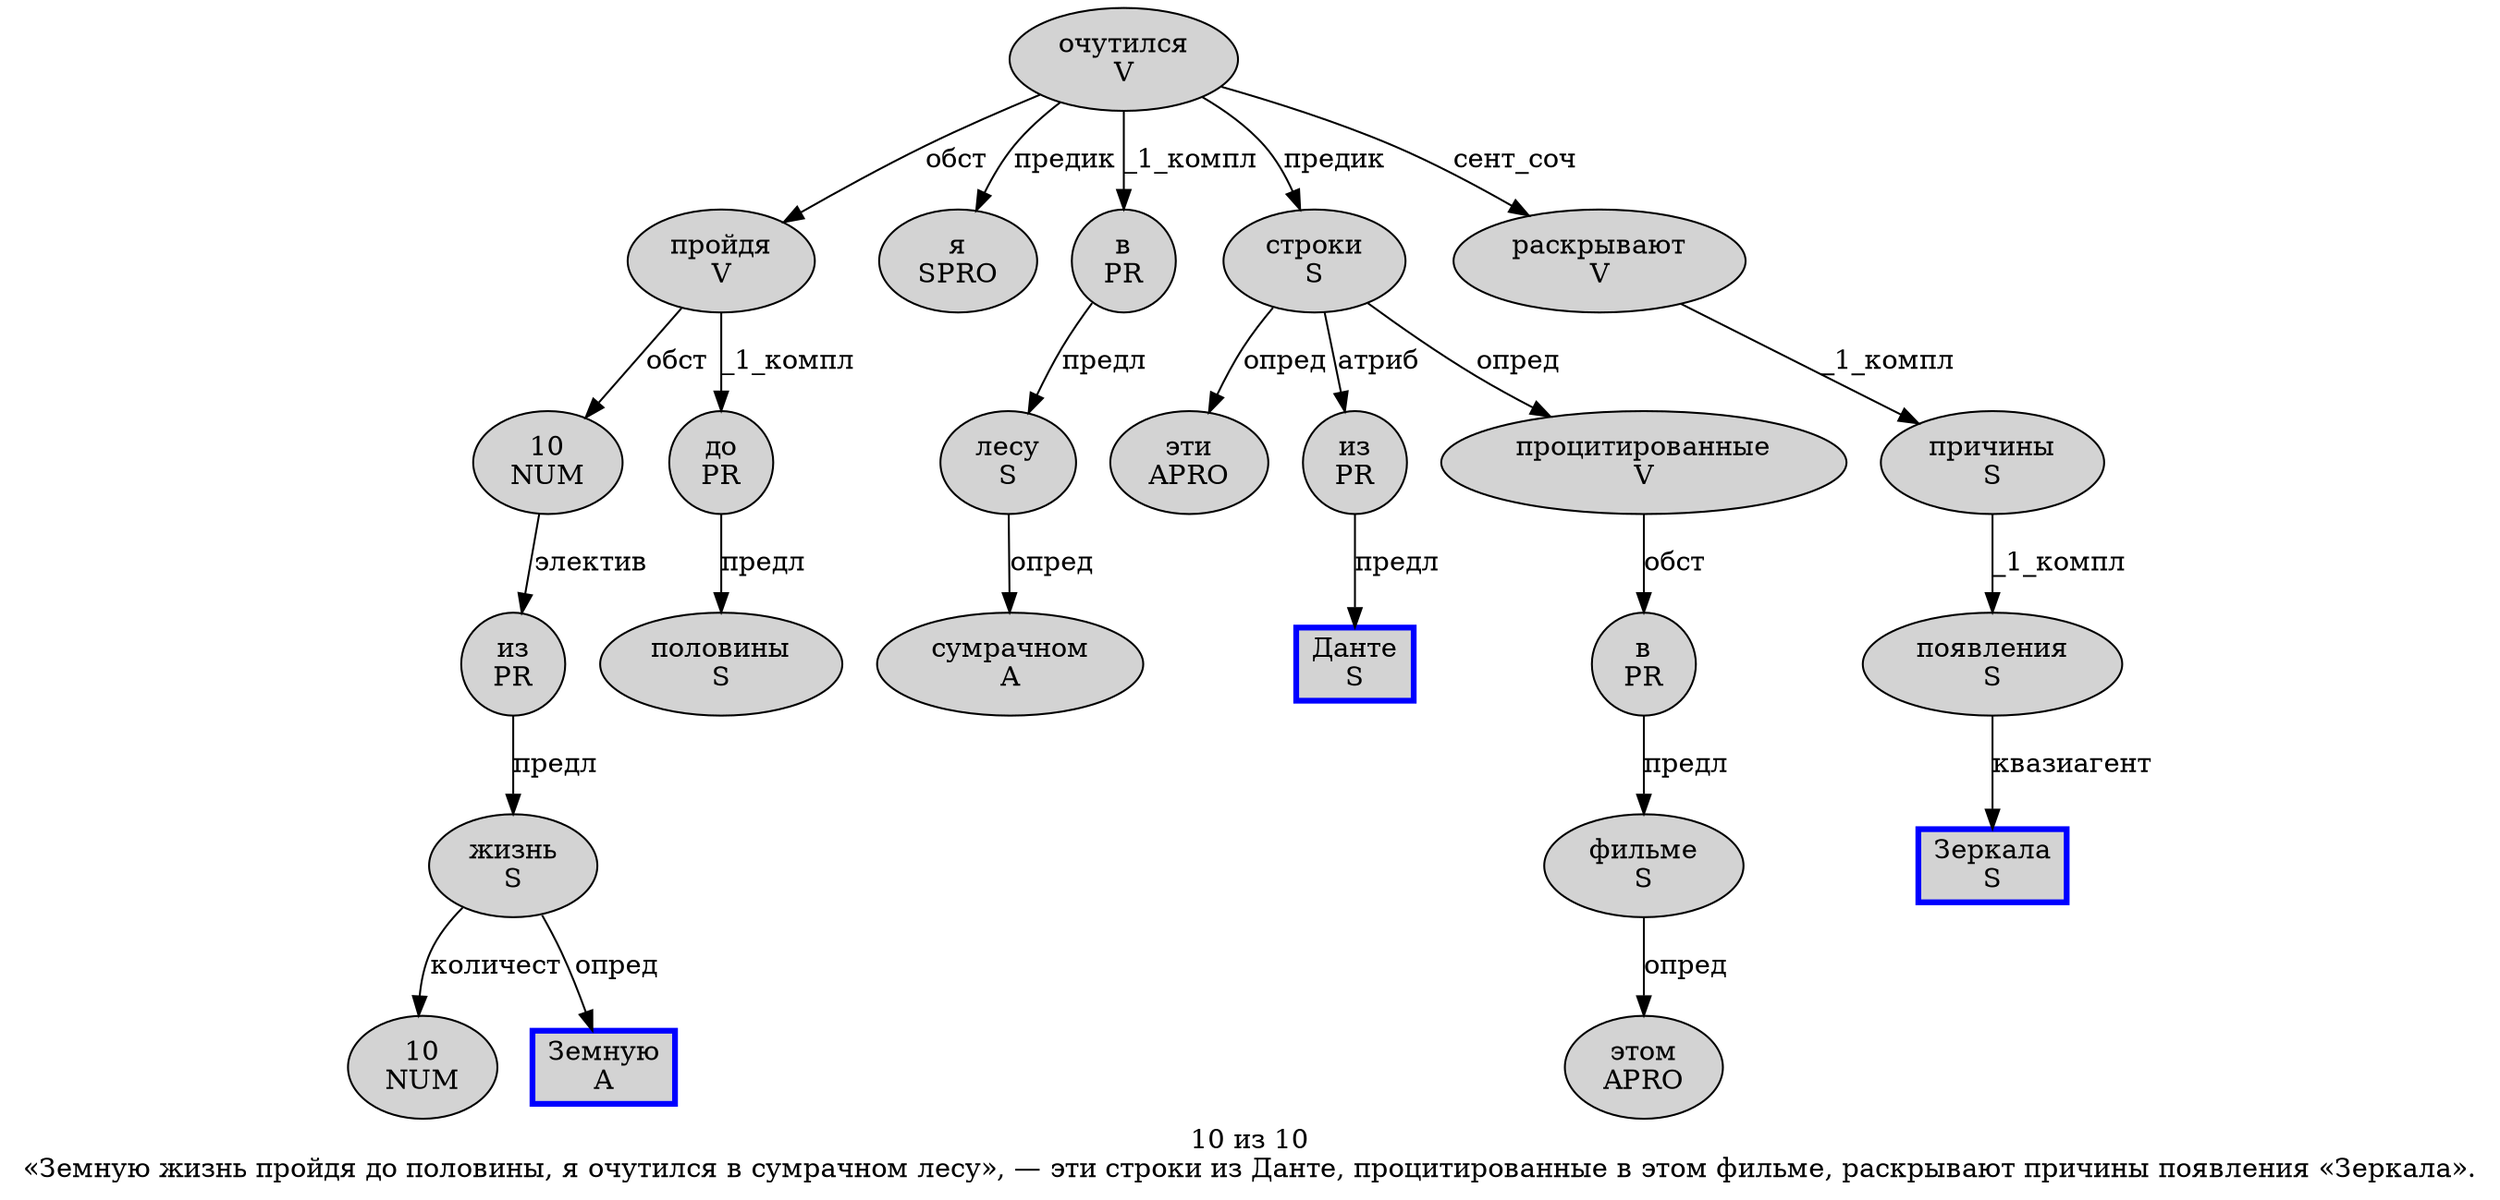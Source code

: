 digraph SENTENCE_2016 {
	graph [label="10 из 10
«Земную жизнь пройдя до половины, я очутился в сумрачном лесу», — эти строки из Данте, процитированные в этом фильме, раскрывают причины появления «Зеркала»."]
	node [style=filled]
		0 [label="10
NUM" color="" fillcolor=lightgray penwidth=1 shape=ellipse]
		1 [label="из
PR" color="" fillcolor=lightgray penwidth=1 shape=ellipse]
		2 [label="10
NUM" color="" fillcolor=lightgray penwidth=1 shape=ellipse]
		4 [label="Земную
A" color=blue fillcolor=lightgray penwidth=3 shape=box]
		5 [label="жизнь
S" color="" fillcolor=lightgray penwidth=1 shape=ellipse]
		6 [label="пройдя
V" color="" fillcolor=lightgray penwidth=1 shape=ellipse]
		7 [label="до
PR" color="" fillcolor=lightgray penwidth=1 shape=ellipse]
		8 [label="половины
S" color="" fillcolor=lightgray penwidth=1 shape=ellipse]
		10 [label="я
SPRO" color="" fillcolor=lightgray penwidth=1 shape=ellipse]
		11 [label="очутился
V" color="" fillcolor=lightgray penwidth=1 shape=ellipse]
		12 [label="в
PR" color="" fillcolor=lightgray penwidth=1 shape=ellipse]
		13 [label="сумрачном
A" color="" fillcolor=lightgray penwidth=1 shape=ellipse]
		14 [label="лесу
S" color="" fillcolor=lightgray penwidth=1 shape=ellipse]
		18 [label="эти
APRO" color="" fillcolor=lightgray penwidth=1 shape=ellipse]
		19 [label="строки
S" color="" fillcolor=lightgray penwidth=1 shape=ellipse]
		20 [label="из
PR" color="" fillcolor=lightgray penwidth=1 shape=ellipse]
		21 [label="Данте
S" color=blue fillcolor=lightgray penwidth=3 shape=box]
		23 [label="процитированные
V" color="" fillcolor=lightgray penwidth=1 shape=ellipse]
		24 [label="в
PR" color="" fillcolor=lightgray penwidth=1 shape=ellipse]
		25 [label="этом
APRO" color="" fillcolor=lightgray penwidth=1 shape=ellipse]
		26 [label="фильме
S" color="" fillcolor=lightgray penwidth=1 shape=ellipse]
		28 [label="раскрывают
V" color="" fillcolor=lightgray penwidth=1 shape=ellipse]
		29 [label="причины
S" color="" fillcolor=lightgray penwidth=1 shape=ellipse]
		30 [label="появления
S" color="" fillcolor=lightgray penwidth=1 shape=ellipse]
		32 [label="Зеркала
S" color=blue fillcolor=lightgray penwidth=3 shape=box]
			0 -> 1 [label="электив"]
			24 -> 26 [label="предл"]
			23 -> 24 [label="обст"]
			6 -> 0 [label="обст"]
			6 -> 7 [label="_1_компл"]
			11 -> 6 [label="обст"]
			11 -> 10 [label="предик"]
			11 -> 12 [label="_1_компл"]
			11 -> 19 [label="предик"]
			11 -> 28 [label="сент_соч"]
			19 -> 18 [label="опред"]
			19 -> 20 [label="атриб"]
			19 -> 23 [label="опред"]
			26 -> 25 [label="опред"]
			28 -> 29 [label="_1_компл"]
			7 -> 8 [label="предл"]
			1 -> 5 [label="предл"]
			20 -> 21 [label="предл"]
			14 -> 13 [label="опред"]
			30 -> 32 [label="квазиагент"]
			5 -> 2 [label="количест"]
			5 -> 4 [label="опред"]
			12 -> 14 [label="предл"]
			29 -> 30 [label="_1_компл"]
}